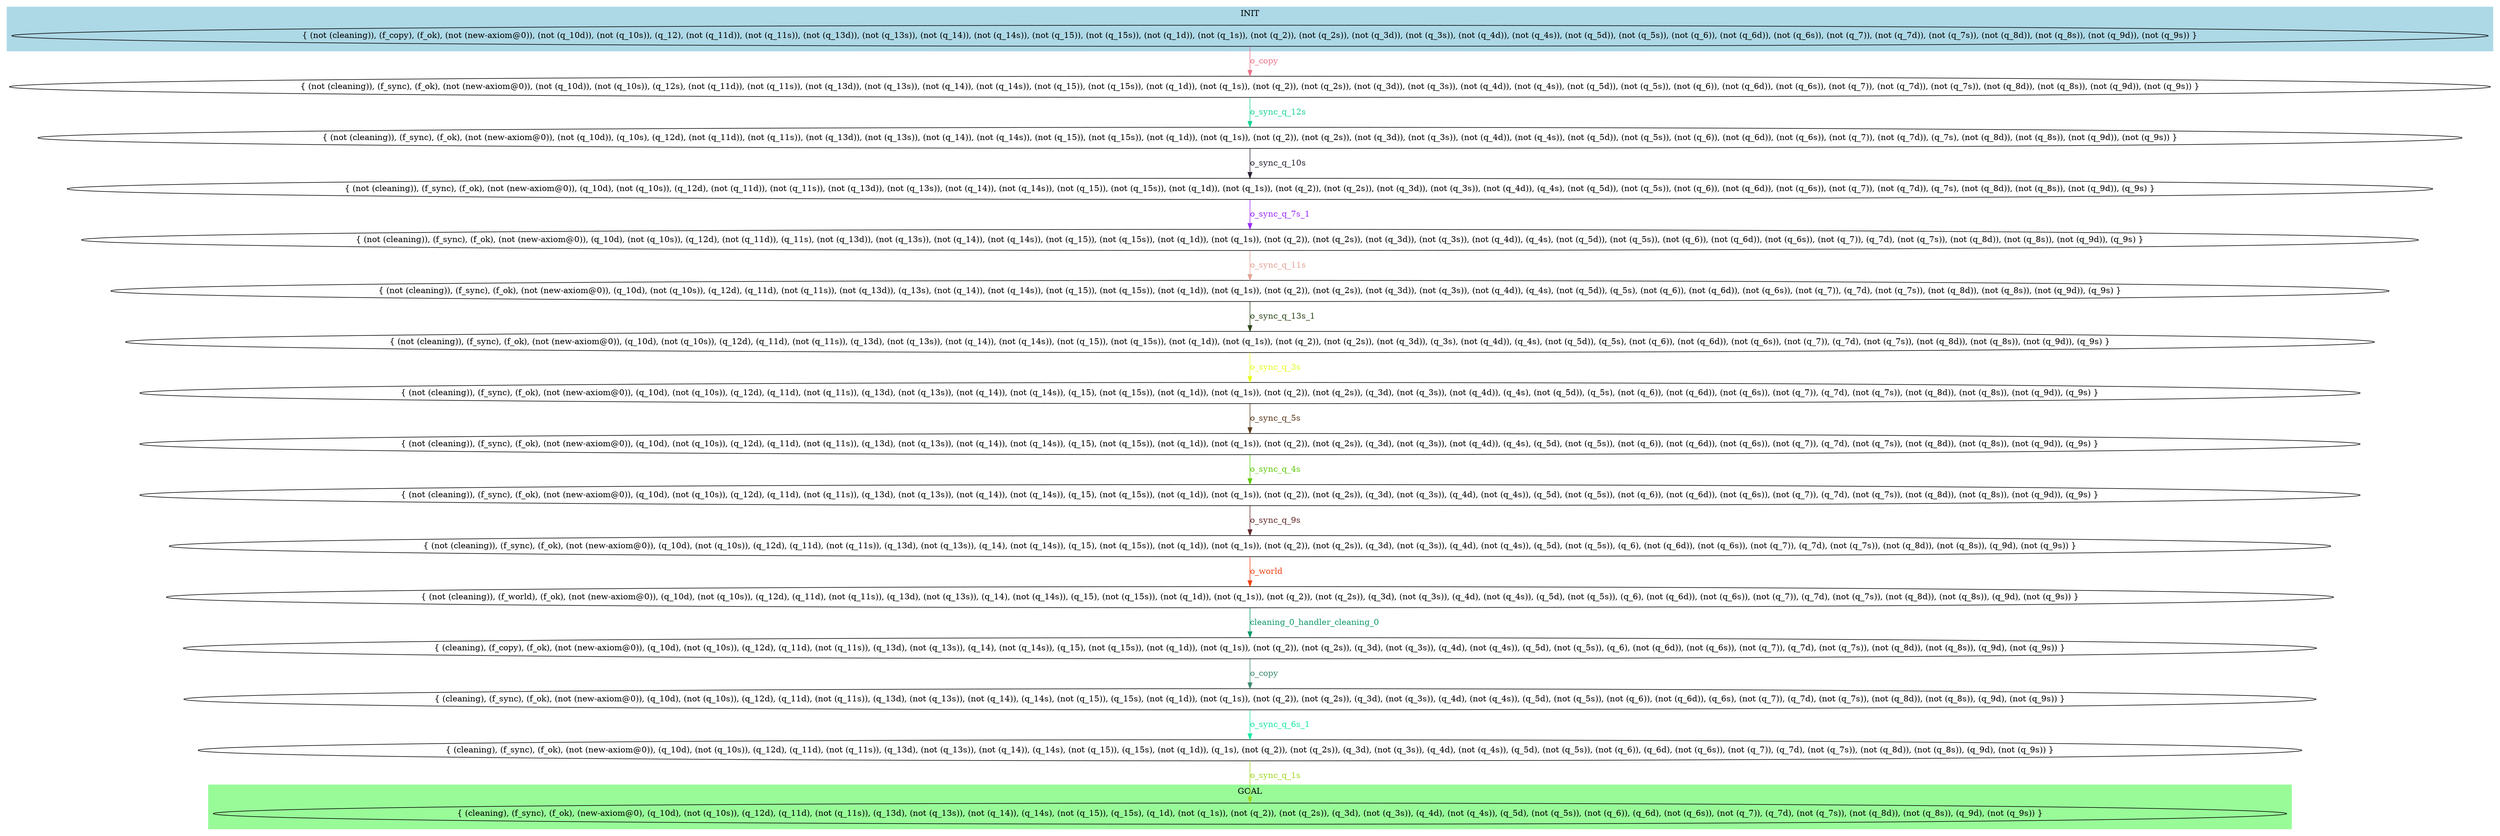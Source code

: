 digraph G {
0 [label="{ (not (cleaning)), (f_copy), (f_ok), (not (new-axiom@0)), (not (q_10d)), (not (q_10s)), (q_12), (not (q_11d)), (not (q_11s)), (not (q_13d)), (not (q_13s)), (not (q_14)), (not (q_14s)), (not (q_15)), (not (q_15s)), (not (q_1d)), (not (q_1s)), (not (q_2)), (not (q_2s)), (not (q_3d)), (not (q_3s)), (not (q_4d)), (not (q_4s)), (not (q_5d)), (not (q_5s)), (not (q_6)), (not (q_6d)), (not (q_6s)), (not (q_7)), (not (q_7d)), (not (q_7s)), (not (q_8d)), (not (q_8s)), (not (q_9d)), (not (q_9s)) }"];
1 [label="{ (not (cleaning)), (f_sync), (f_ok), (not (new-axiom@0)), (not (q_10d)), (not (q_10s)), (q_12s), (not (q_11d)), (not (q_11s)), (not (q_13d)), (not (q_13s)), (not (q_14)), (not (q_14s)), (not (q_15)), (not (q_15s)), (not (q_1d)), (not (q_1s)), (not (q_2)), (not (q_2s)), (not (q_3d)), (not (q_3s)), (not (q_4d)), (not (q_4s)), (not (q_5d)), (not (q_5s)), (not (q_6)), (not (q_6d)), (not (q_6s)), (not (q_7)), (not (q_7d)), (not (q_7s)), (not (q_8d)), (not (q_8s)), (not (q_9d)), (not (q_9s)) }"];
2 [label="{ (not (cleaning)), (f_sync), (f_ok), (not (new-axiom@0)), (not (q_10d)), (q_10s), (q_12d), (not (q_11d)), (not (q_11s)), (not (q_13d)), (not (q_13s)), (not (q_14)), (not (q_14s)), (not (q_15)), (not (q_15s)), (not (q_1d)), (not (q_1s)), (not (q_2)), (not (q_2s)), (not (q_3d)), (not (q_3s)), (not (q_4d)), (not (q_4s)), (not (q_5d)), (not (q_5s)), (not (q_6)), (not (q_6d)), (not (q_6s)), (not (q_7)), (not (q_7d)), (q_7s), (not (q_8d)), (not (q_8s)), (not (q_9d)), (not (q_9s)) }"];
3 [label="{ (not (cleaning)), (f_sync), (f_ok), (not (new-axiom@0)), (q_10d), (not (q_10s)), (q_12d), (not (q_11d)), (not (q_11s)), (not (q_13d)), (not (q_13s)), (not (q_14)), (not (q_14s)), (not (q_15)), (not (q_15s)), (not (q_1d)), (not (q_1s)), (not (q_2)), (not (q_2s)), (not (q_3d)), (not (q_3s)), (not (q_4d)), (q_4s), (not (q_5d)), (not (q_5s)), (not (q_6)), (not (q_6d)), (not (q_6s)), (not (q_7)), (not (q_7d)), (q_7s), (not (q_8d)), (not (q_8s)), (not (q_9d)), (q_9s) }"];
4 [label="{ (not (cleaning)), (f_sync), (f_ok), (not (new-axiom@0)), (q_10d), (not (q_10s)), (q_12d), (not (q_11d)), (q_11s), (not (q_13d)), (not (q_13s)), (not (q_14)), (not (q_14s)), (not (q_15)), (not (q_15s)), (not (q_1d)), (not (q_1s)), (not (q_2)), (not (q_2s)), (not (q_3d)), (not (q_3s)), (not (q_4d)), (q_4s), (not (q_5d)), (not (q_5s)), (not (q_6)), (not (q_6d)), (not (q_6s)), (not (q_7)), (q_7d), (not (q_7s)), (not (q_8d)), (not (q_8s)), (not (q_9d)), (q_9s) }"];
5 [label="{ (not (cleaning)), (f_sync), (f_ok), (not (new-axiom@0)), (q_10d), (not (q_10s)), (q_12d), (q_11d), (not (q_11s)), (not (q_13d)), (q_13s), (not (q_14)), (not (q_14s)), (not (q_15)), (not (q_15s)), (not (q_1d)), (not (q_1s)), (not (q_2)), (not (q_2s)), (not (q_3d)), (not (q_3s)), (not (q_4d)), (q_4s), (not (q_5d)), (q_5s), (not (q_6)), (not (q_6d)), (not (q_6s)), (not (q_7)), (q_7d), (not (q_7s)), (not (q_8d)), (not (q_8s)), (not (q_9d)), (q_9s) }"];
6 [label="{ (not (cleaning)), (f_sync), (f_ok), (not (new-axiom@0)), (q_10d), (not (q_10s)), (q_12d), (q_11d), (not (q_11s)), (q_13d), (not (q_13s)), (not (q_14)), (not (q_14s)), (not (q_15)), (not (q_15s)), (not (q_1d)), (not (q_1s)), (not (q_2)), (not (q_2s)), (not (q_3d)), (q_3s), (not (q_4d)), (q_4s), (not (q_5d)), (q_5s), (not (q_6)), (not (q_6d)), (not (q_6s)), (not (q_7)), (q_7d), (not (q_7s)), (not (q_8d)), (not (q_8s)), (not (q_9d)), (q_9s) }"];
7 [label="{ (not (cleaning)), (f_sync), (f_ok), (not (new-axiom@0)), (q_10d), (not (q_10s)), (q_12d), (q_11d), (not (q_11s)), (q_13d), (not (q_13s)), (not (q_14)), (not (q_14s)), (q_15), (not (q_15s)), (not (q_1d)), (not (q_1s)), (not (q_2)), (not (q_2s)), (q_3d), (not (q_3s)), (not (q_4d)), (q_4s), (not (q_5d)), (q_5s), (not (q_6)), (not (q_6d)), (not (q_6s)), (not (q_7)), (q_7d), (not (q_7s)), (not (q_8d)), (not (q_8s)), (not (q_9d)), (q_9s) }"];
8 [label="{ (not (cleaning)), (f_sync), (f_ok), (not (new-axiom@0)), (q_10d), (not (q_10s)), (q_12d), (q_11d), (not (q_11s)), (q_13d), (not (q_13s)), (not (q_14)), (not (q_14s)), (q_15), (not (q_15s)), (not (q_1d)), (not (q_1s)), (not (q_2)), (not (q_2s)), (q_3d), (not (q_3s)), (not (q_4d)), (q_4s), (q_5d), (not (q_5s)), (not (q_6)), (not (q_6d)), (not (q_6s)), (not (q_7)), (q_7d), (not (q_7s)), (not (q_8d)), (not (q_8s)), (not (q_9d)), (q_9s) }"];
9 [label="{ (not (cleaning)), (f_sync), (f_ok), (not (new-axiom@0)), (q_10d), (not (q_10s)), (q_12d), (q_11d), (not (q_11s)), (q_13d), (not (q_13s)), (not (q_14)), (not (q_14s)), (q_15), (not (q_15s)), (not (q_1d)), (not (q_1s)), (not (q_2)), (not (q_2s)), (q_3d), (not (q_3s)), (q_4d), (not (q_4s)), (q_5d), (not (q_5s)), (not (q_6)), (not (q_6d)), (not (q_6s)), (not (q_7)), (q_7d), (not (q_7s)), (not (q_8d)), (not (q_8s)), (not (q_9d)), (q_9s) }"];
10 [label="{ (not (cleaning)), (f_sync), (f_ok), (not (new-axiom@0)), (q_10d), (not (q_10s)), (q_12d), (q_11d), (not (q_11s)), (q_13d), (not (q_13s)), (q_14), (not (q_14s)), (q_15), (not (q_15s)), (not (q_1d)), (not (q_1s)), (not (q_2)), (not (q_2s)), (q_3d), (not (q_3s)), (q_4d), (not (q_4s)), (q_5d), (not (q_5s)), (q_6), (not (q_6d)), (not (q_6s)), (not (q_7)), (q_7d), (not (q_7s)), (not (q_8d)), (not (q_8s)), (q_9d), (not (q_9s)) }"];
11 [label="{ (not (cleaning)), (f_world), (f_ok), (not (new-axiom@0)), (q_10d), (not (q_10s)), (q_12d), (q_11d), (not (q_11s)), (q_13d), (not (q_13s)), (q_14), (not (q_14s)), (q_15), (not (q_15s)), (not (q_1d)), (not (q_1s)), (not (q_2)), (not (q_2s)), (q_3d), (not (q_3s)), (q_4d), (not (q_4s)), (q_5d), (not (q_5s)), (q_6), (not (q_6d)), (not (q_6s)), (not (q_7)), (q_7d), (not (q_7s)), (not (q_8d)), (not (q_8s)), (q_9d), (not (q_9s)) }"];
12 [label="{ (cleaning), (f_copy), (f_ok), (not (new-axiom@0)), (q_10d), (not (q_10s)), (q_12d), (q_11d), (not (q_11s)), (q_13d), (not (q_13s)), (q_14), (not (q_14s)), (q_15), (not (q_15s)), (not (q_1d)), (not (q_1s)), (not (q_2)), (not (q_2s)), (q_3d), (not (q_3s)), (q_4d), (not (q_4s)), (q_5d), (not (q_5s)), (q_6), (not (q_6d)), (not (q_6s)), (not (q_7)), (q_7d), (not (q_7s)), (not (q_8d)), (not (q_8s)), (q_9d), (not (q_9s)) }"];
13 [label="{ (cleaning), (f_sync), (f_ok), (not (new-axiom@0)), (q_10d), (not (q_10s)), (q_12d), (q_11d), (not (q_11s)), (q_13d), (not (q_13s)), (not (q_14)), (q_14s), (not (q_15)), (q_15s), (not (q_1d)), (not (q_1s)), (not (q_2)), (not (q_2s)), (q_3d), (not (q_3s)), (q_4d), (not (q_4s)), (q_5d), (not (q_5s)), (not (q_6)), (not (q_6d)), (q_6s), (not (q_7)), (q_7d), (not (q_7s)), (not (q_8d)), (not (q_8s)), (q_9d), (not (q_9s)) }"];
14 [label="{ (cleaning), (f_sync), (f_ok), (not (new-axiom@0)), (q_10d), (not (q_10s)), (q_12d), (q_11d), (not (q_11s)), (q_13d), (not (q_13s)), (not (q_14)), (q_14s), (not (q_15)), (q_15s), (not (q_1d)), (q_1s), (not (q_2)), (not (q_2s)), (q_3d), (not (q_3s)), (q_4d), (not (q_4s)), (q_5d), (not (q_5s)), (not (q_6)), (q_6d), (not (q_6s)), (not (q_7)), (q_7d), (not (q_7s)), (not (q_8d)), (not (q_8s)), (q_9d), (not (q_9s)) }"];
15 [label="{ (cleaning), (f_sync), (f_ok), (new-axiom@0), (q_10d), (not (q_10s)), (q_12d), (q_11d), (not (q_11s)), (q_13d), (not (q_13s)), (not (q_14)), (q_14s), (not (q_15)), (q_15s), (q_1d), (not (q_1s)), (not (q_2)), (not (q_2s)), (q_3d), (not (q_3s)), (q_4d), (not (q_4s)), (q_5d), (not (q_5s)), (not (q_6)), (q_6d), (not (q_6s)), (not (q_7)), (q_7d), (not (q_7s)), (not (q_8d)), (not (q_8s)), (q_9d), (not (q_9s)) }"];
0 -> 1 [label="o_copy", color="#E9758B", fontcolor="#E9758B"];
1 -> 2 [label="o_sync_q_12s", color="#1AD496", fontcolor="#1AD496"];
2 -> 3 [label="o_sync_q_10s", color="#2B2335", fontcolor="#2B2335"];
3 -> 4 [label="o_sync_q_7s_1", color="#9C2BFC", fontcolor="#9C2BFC"];
4 -> 5 [label="o_sync_q_11s", color="#E1A496", fontcolor="#E1A496"];
5 -> 6 [label="o_sync_q_13s_1", color="#2D461B", fontcolor="#2D461B"];
6 -> 7 [label="o_sync_q_3s", color="#E5FD21", fontcolor="#E5FD21"];
7 -> 8 [label="o_sync_q_5s", color="#5C3A1B", fontcolor="#5C3A1B"];
8 -> 9 [label="o_sync_q_4s", color="#60CD0D", fontcolor="#60CD0D"];
9 -> 10 [label="o_sync_q_9s", color="#652B2E", fontcolor="#652B2E"];
10 -> 11 [label="o_world", color="#EF4519", fontcolor="#EF4519"];
11 -> 12 [label="cleaning_0_handler_cleaning_0", color="#12996B", fontcolor="#12996B"];
12 -> 13 [label="o_copy", color="#3D8971", fontcolor="#3D8971"];
13 -> 14 [label="o_sync_q_6s_1", color="#1CE7A8", fontcolor="#1CE7A8"];
14 -> 15 [label="o_sync_q_1s", color="#A1D726", fontcolor="#A1D726"];
subgraph cluster_goal_15 {
style=filled;
color=palegreen;
15;
label="GOAL";
}
subgraph cluster_init {
style=filled;
color=lightblue;
0;
label="INIT";
}
}
